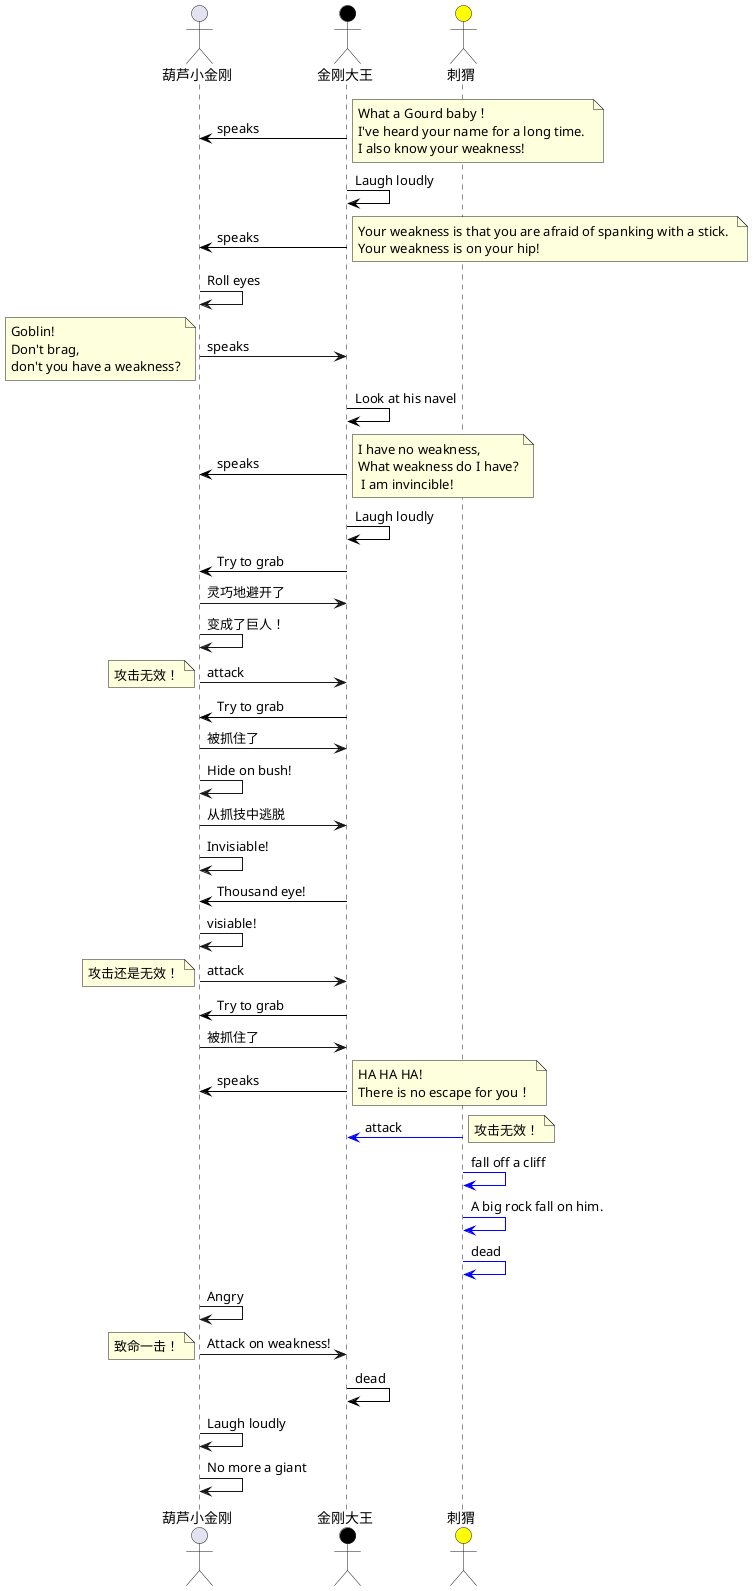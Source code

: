 'https://www.bilibili.com/video/BV1zQ4y1d7dQ?p=19  
'14:40-16:33

@startuml

actor 葫芦小金刚 as hero
actor 金刚大王 as Boss #black
actor 刺猬 as animal  #yellow

Boss -[#Black]> hero :speaks
note right
    What a Gourd baby！ 
    I've heard your name for a long time. 
    I also know your weakness!
end note

Boss -[#Black]> Boss : Laugh loudly

Boss -[#Black]> hero :speaks
note right
    Your weakness is that you are afraid of spanking with a stick. 
    Your weakness is on your hip!
end note

hero -> hero : Roll eyes

hero -> Boss :speaks
note left
   Goblin!
   Don't brag,
   don't you have a weakness?
end note

Boss -[#Black]> Boss : Look at his navel


Boss -[#Black]> hero :speaks
note right
    I have no weakness,
    What weakness do I have?
     I am invincible!
end note

Boss -[#Black]> Boss : Laugh loudly

Boss -[#Black]> hero :Try to grab

hero -> Boss : 灵巧地避开了

hero ->hero : 变成了巨人！

hero -> Boss : attack
note left:攻击无效！

Boss -[#Black]> hero :Try to grab

hero -> Boss : 被抓住了

hero ->hero :Hide on bush!

hero->Boss : 从抓技中逃脱

hero ->hero :Invisiable!

Boss-[#Black]>hero : Thousand eye!

hero ->hero :visiable!

hero -> Boss : attack
note left:攻击还是无效！

Boss -[#Black]> hero :Try to grab

hero -> Boss : 被抓住了

Boss -[#Black]> hero :speaks
note right
    HA HA HA!
    There is no escape for you！
end note

animal -[#Blue]>Boss :attack
note right:攻击无效！

animal -[#Blue]>animal :fall off a cliff

animal -[#Blue]>animal: A big rock fall on him.

animal -[#Blue]>animal :dead

hero -> hero : Angry

hero -> Boss : Attack on weakness!
note left:致命一击！

Boss -[#Black]>Boss :dead

hero -> hero : Laugh loudly

hero -> hero : No more a giant

@enduml